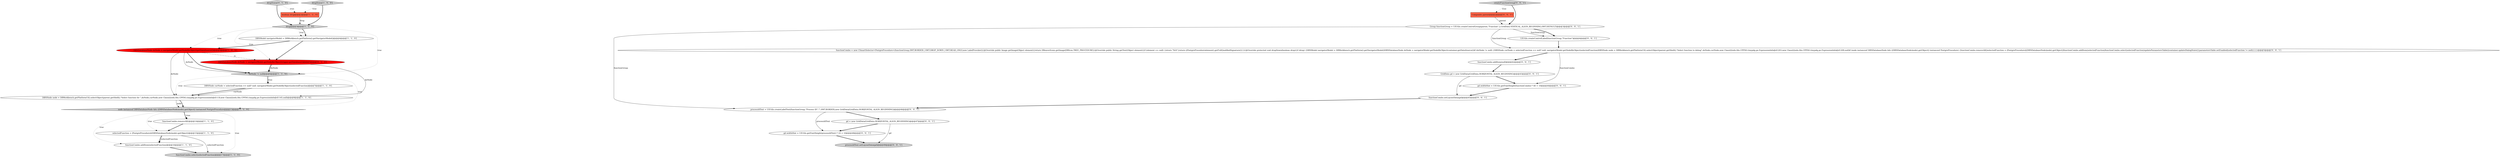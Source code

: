 digraph {
13 [style = filled, label = "DBNDatabaseNode dsNode = navigatorModel.getNodeByObject(trigger.getDatabase())@@@5@@@['0', '1', '0']", fillcolor = red, shape = ellipse image = "AAA1AAABBB2BBB"];
8 [style = filled, label = "DBNModel navigatorModel = DBWorkbench.getPlatform().getNavigatorModel()@@@4@@@['1', '1', '0']", fillcolor = white, shape = ellipse image = "AAA0AAABBB1BBB"];
4 [style = filled, label = "boolean drop@@@2@@@['1', '1', '0']", fillcolor = tomato, shape = box image = "AAA0AAABBB1BBB"];
12 [style = filled, label = "DBNNode curNode = selectedFunction == null? null: navigatorModel.getNodeByObject(selectedFunction)@@@7@@@['1', '1', '0']", fillcolor = white, shape = ellipse image = "AAA0AAABBB1BBB"];
22 [style = filled, label = "gd.widthHint = UIUtils.getFontHeight(processIdText) * 10 + 10@@@48@@@['0', '0', '1']", fillcolor = white, shape = ellipse image = "AAA0AAABBB3BBB"];
27 [style = filled, label = "Composite parent@@@2@@@['0', '0', '1']", fillcolor = tomato, shape = box image = "AAA0AAABBB3BBB"];
6 [style = filled, label = "DBNNode node = DBWorkbench.getPlatformUI().selectObject(parent.getShell(),\"Select function for \",dsNode,curNode,new Class((((edu.fdu.CPPDG.tinypdg.pe.ExpressionInfo@d113f,new Class((((edu.fdu.CPPDG.tinypdg.pe.ExpressionInfo@d1145,null)@@@8@@@['1', '1', '0']", fillcolor = white, shape = ellipse image = "AAA0AAABBB1BBB"];
3 [style = filled, label = "functionCombo.select(selectedFunction)@@@17@@@['1', '1', '0']", fillcolor = lightgray, shape = ellipse image = "AAA0AAABBB1BBB"];
14 [style = filled, label = "dropDown['0', '1', '0']", fillcolor = lightgray, shape = diamond image = "AAA0AAABBB2BBB"];
18 [style = filled, label = "processIdText = UIUtils.createLabelText(functionGroup,\"Process ID\",\"\",SWT.BORDER,new GridData(GridData.HORIZONTAL_ALIGN_BEGINNING))@@@46@@@['0', '0', '1']", fillcolor = white, shape = ellipse image = "AAA0AAABBB3BBB"];
25 [style = filled, label = "Group functionGroup = UIUtils.createControlGroup(parent,\"Function\",2,GridData.VERTICAL_ALIGN_BEGINNING,SWT.DEFAULT)@@@3@@@['0', '0', '1']", fillcolor = white, shape = ellipse image = "AAA0AAABBB3BBB"];
26 [style = filled, label = "processIdText.setLayoutData(gd)@@@49@@@['0', '0', '1']", fillcolor = lightgray, shape = ellipse image = "AAA0AAABBB3BBB"];
10 [style = filled, label = "dropDown['1', '0', '0']", fillcolor = lightgray, shape = diamond image = "AAA0AAABBB1BBB"];
9 [style = filled, label = "selectedFunction = (PostgreProcedure)((DBNDatabaseNode)node).getObject()@@@15@@@['1', '1', '0']", fillcolor = white, shape = ellipse image = "AAA0AAABBB1BBB"];
1 [style = filled, label = "DBNDatabaseNode dsNode = navigatorModel.getNodeByObject(getDataSource())@@@5@@@['1', '0', '0']", fillcolor = red, shape = ellipse image = "AAA1AAABBB1BBB"];
21 [style = filled, label = "gd = new GridData(GridData.HORIZONTAL_ALIGN_BEGINNING)@@@47@@@['0', '0', '1']", fillcolor = white, shape = ellipse image = "AAA0AAABBB3BBB"];
20 [style = filled, label = "functionCombo.setLayoutData(gd)@@@45@@@['0', '0', '1']", fillcolor = white, shape = ellipse image = "AAA0AAABBB3BBB"];
16 [style = filled, label = "createFunctionGroup['0', '0', '1']", fillcolor = lightgray, shape = diamond image = "AAA0AAABBB3BBB"];
23 [style = filled, label = "functionCombo.addItem(null)@@@42@@@['0', '0', '1']", fillcolor = white, shape = ellipse image = "AAA0AAABBB3BBB"];
5 [style = filled, label = "dsNode != null@@@6@@@['1', '1', '0']", fillcolor = lightgray, shape = diamond image = "AAA0AAABBB1BBB"];
2 [style = filled, label = "node instanceof DBNDatabaseNode && ((DBNDatabaseNode)node).getObject() instanceof PostgreProcedure@@@13@@@['1', '1', '0']", fillcolor = lightgray, shape = diamond image = "AAA0AAABBB1BBB"];
24 [style = filled, label = "gd.widthHint = UIUtils.getFontHeight(functionCombo) * 40 + 10@@@44@@@['0', '0', '1']", fillcolor = white, shape = ellipse image = "AAA0AAABBB3BBB"];
0 [style = filled, label = "functionCombo.removeAll()@@@14@@@['1', '1', '0']", fillcolor = white, shape = ellipse image = "AAA0AAABBB1BBB"];
11 [style = filled, label = "functionCombo.addItem(selectedFunction)@@@16@@@['1', '1', '0']", fillcolor = white, shape = ellipse image = "AAA0AAABBB1BBB"];
17 [style = filled, label = "GridData gd = new GridData(GridData.HORIZONTAL_ALIGN_BEGINNING)@@@43@@@['0', '0', '1']", fillcolor = white, shape = ellipse image = "AAA0AAABBB3BBB"];
7 [style = filled, label = "drop@@@3@@@['1', '1', '0']", fillcolor = lightgray, shape = diamond image = "AAA0AAABBB1BBB"];
15 [style = filled, label = "functionCombo = new CSmartSelector<PostgreProcedure>(functionGroup,SWT.BORDER | SWT.DROP_DOWN | SWT.READ_ONLY,new LabelProvider(){@Override public Image getImage(Object element){return DBeaverIcons.getImage(DBIcon.TREE_PROCEDURE)}@Override public String getText(Object element){if (element == null) {return \"N/A\"}return ((PostgreProcedure)element).getFullQualifiedSignature()}}){@Override protected void dropDown(boolean drop){if (drop) {DBNModel navigatorModel = DBWorkbench.getPlatform().getNavigatorModel()DBNDatabaseNode dsNode = navigatorModel.getNodeByObject(container.getDataSource())if (dsNode != null) {DBNNode curNode = selectedFunction == null? null: navigatorModel.getNodeByObject(selectedFunction)DBNNode node = DBWorkbench.getPlatformUI().selectObject(parent.getShell(),\"Select function to debug\",dsNode,curNode,new Class((((edu.fdu.CPPDG.tinypdg.pe.ExpressionInfo@d1203,new Class((((edu.fdu.CPPDG.tinypdg.pe.ExpressionInfo@d1209,null)if (node instanceof DBNDatabaseNode && ((DBNDatabaseNode)node).getObject() instanceof PostgreProcedure) {functionCombo.removeAll()selectedFunction = (PostgreProcedure)((DBNDatabaseNode)node).getObject()functionCombo.addItem(selectedFunction)functionCombo.select(selectedFunction)updateParametersTable()container.updateDialogState()}parametersTable.setEnabled(selectedFunction != null)}}}}@@@5@@@['0', '0', '1']", fillcolor = white, shape = ellipse image = "AAA0AAABBB3BBB"];
19 [style = filled, label = "UIUtils.createControlLabel(functionGroup,\"Function\")@@@4@@@['0', '0', '1']", fillcolor = white, shape = ellipse image = "AAA0AAABBB3BBB"];
2->3 [style = dotted, label="true"];
1->5 [style = bold, label=""];
22->26 [style = bold, label=""];
9->3 [style = solid, label="selectedFunction"];
15->23 [style = bold, label=""];
13->5 [style = solid, label="dsNode"];
0->9 [style = bold, label=""];
2->0 [style = dotted, label="true"];
27->25 [style = solid, label="parent"];
9->11 [style = bold, label=""];
25->18 [style = solid, label="functionGroup"];
13->6 [style = solid, label="dsNode"];
7->13 [style = dotted, label="true"];
4->7 [style = solid, label="drop"];
5->6 [style = dotted, label="true"];
6->2 [style = solid, label="node"];
16->25 [style = bold, label=""];
5->12 [style = dotted, label="true"];
9->11 [style = solid, label="selectedFunction"];
7->8 [style = bold, label=""];
12->6 [style = bold, label=""];
25->15 [style = solid, label="functionGroup"];
10->7 [style = bold, label=""];
15->24 [style = solid, label="functionCombo"];
14->7 [style = bold, label=""];
7->5 [style = dotted, label="true"];
2->11 [style = dotted, label="true"];
6->2 [style = bold, label=""];
24->20 [style = bold, label=""];
20->18 [style = bold, label=""];
8->1 [style = bold, label=""];
1->13 [style = dashed, label="0"];
2->0 [style = bold, label=""];
17->24 [style = bold, label=""];
2->9 [style = dotted, label="true"];
25->19 [style = solid, label="functionGroup"];
5->12 [style = bold, label=""];
11->3 [style = bold, label=""];
21->22 [style = bold, label=""];
1->5 [style = solid, label="dsNode"];
25->19 [style = bold, label=""];
13->5 [style = bold, label=""];
18->22 [style = solid, label="processIdText"];
17->20 [style = solid, label="gd"];
23->17 [style = bold, label=""];
16->27 [style = dotted, label="true"];
12->6 [style = solid, label="curNode"];
18->21 [style = bold, label=""];
10->4 [style = dotted, label="true"];
19->15 [style = bold, label=""];
7->1 [style = dotted, label="true"];
7->8 [style = dotted, label="true"];
14->4 [style = dotted, label="true"];
1->6 [style = solid, label="dsNode"];
8->13 [style = bold, label=""];
21->26 [style = solid, label="gd"];
5->2 [style = dotted, label="true"];
}
